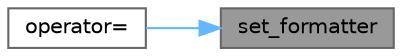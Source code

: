 digraph "set_formatter"
{
 // LATEX_PDF_SIZE
  bgcolor="transparent";
  edge [fontname=Helvetica,fontsize=10,labelfontname=Helvetica,labelfontsize=10];
  node [fontname=Helvetica,fontsize=10,shape=box,height=0.2,width=0.4];
  rankdir="RL";
  Node1 [id="Node000001",label="set_formatter",height=0.2,width=0.4,color="gray40", fillcolor="grey60", style="filled", fontcolor="black",tooltip=" "];
  Node1 -> Node2 [id="edge1_Node000001_Node000002",dir="back",color="steelblue1",style="solid",tooltip=" "];
  Node2 [id="Node000002",label="operator=",height=0.2,width=0.4,color="grey40", fillcolor="white", style="filled",URL="$classspdlog_1_1sinks_1_1wincolor__sink.html#a29223439e0f8c9b9c942f02630299bf9",tooltip=" "];
}
